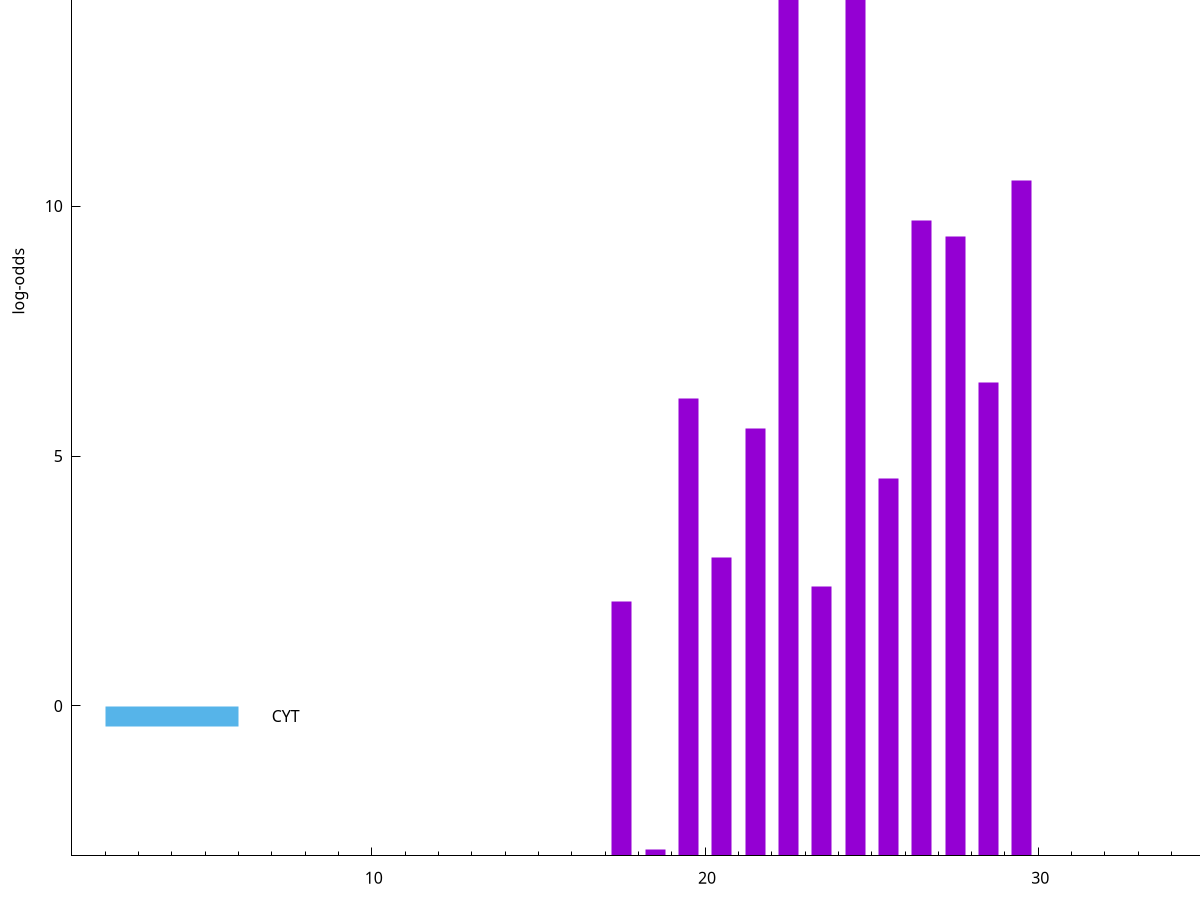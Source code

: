 set title "LipoP predictions for SRR3987128.gff"
set size 2., 1.4
set xrange [1:70] 
set mxtics 10
set yrange [-3:20]
set y2range [0:23]
set ylabel "log-odds"
set term postscript eps color solid "Helvetica" 30
set output "SRR3987128.gff70.eps"
set arrow from 2,18.0503 to 6,18.0503 nohead lt 1 lw 20
set label "SpI" at 7,18.0503
set arrow from 2,-0.200913 to 6,-0.200913 nohead lt 3 lw 20
set label "CYT" at 7,-0.200913
set arrow from 2,18.0503 to 6,18.0503 nohead lt 1 lw 20
set label "SpI" at 7,18.0503
# NOTE: The scores below are the log-odds scores with the threshold
# NOTE: subtracted (a hack to make gnuplot make the histogram all
# NOTE: look nice).
plot "-" axes x1y2 title "" with impulses lt 1 lw 20
22.500000 20.634700
24.500000 18.981700
29.500000 13.518300
26.500000 12.718880
27.500000 12.388420
28.500000 9.463610
19.500000 9.153090
21.500000 8.545780
25.500000 7.559780
20.500000 5.979960
23.500000 5.396080
17.500000 5.093670
18.500000 0.135750
e
exit
